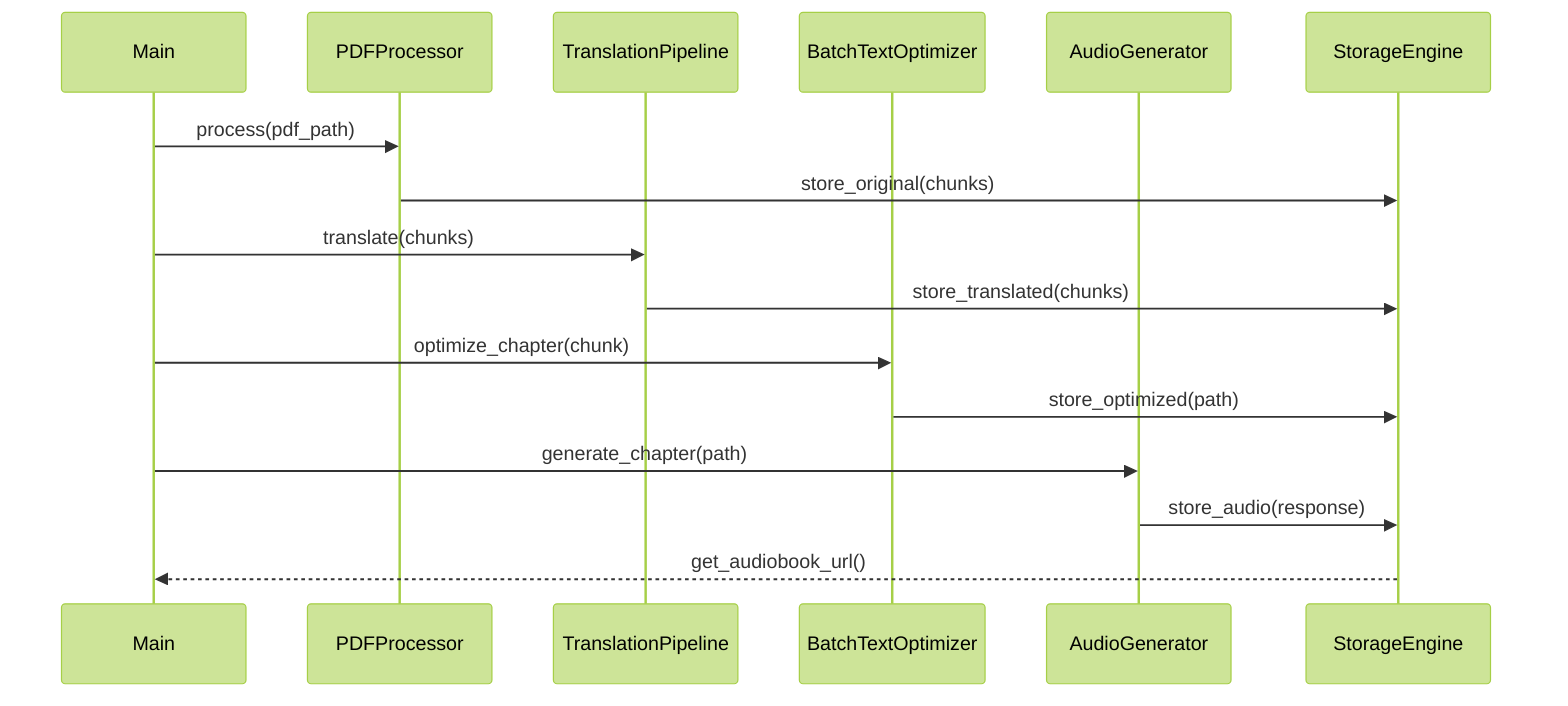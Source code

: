 %%{init: {'theme': 'forest'}}%%
sequenceDiagram
    participant M as Main
    participant PDF as PDFProcessor
    participant T as TranslationPipeline
    participant O as BatchTextOptimizer
    participant A as AudioGenerator
    participant S as StorageEngine

    M->>PDF: process(pdf_path)
    PDF->>S: store_original(chunks)
    M->>T: translate(chunks)
    T->>S: store_translated(chunks)
    M->>O: optimize_chapter(chunk)
    O->>S: store_optimized(path)
    M->>A: generate_chapter(path)
    A->>S: store_audio(response)
    S-->>M: get_audiobook_url()
